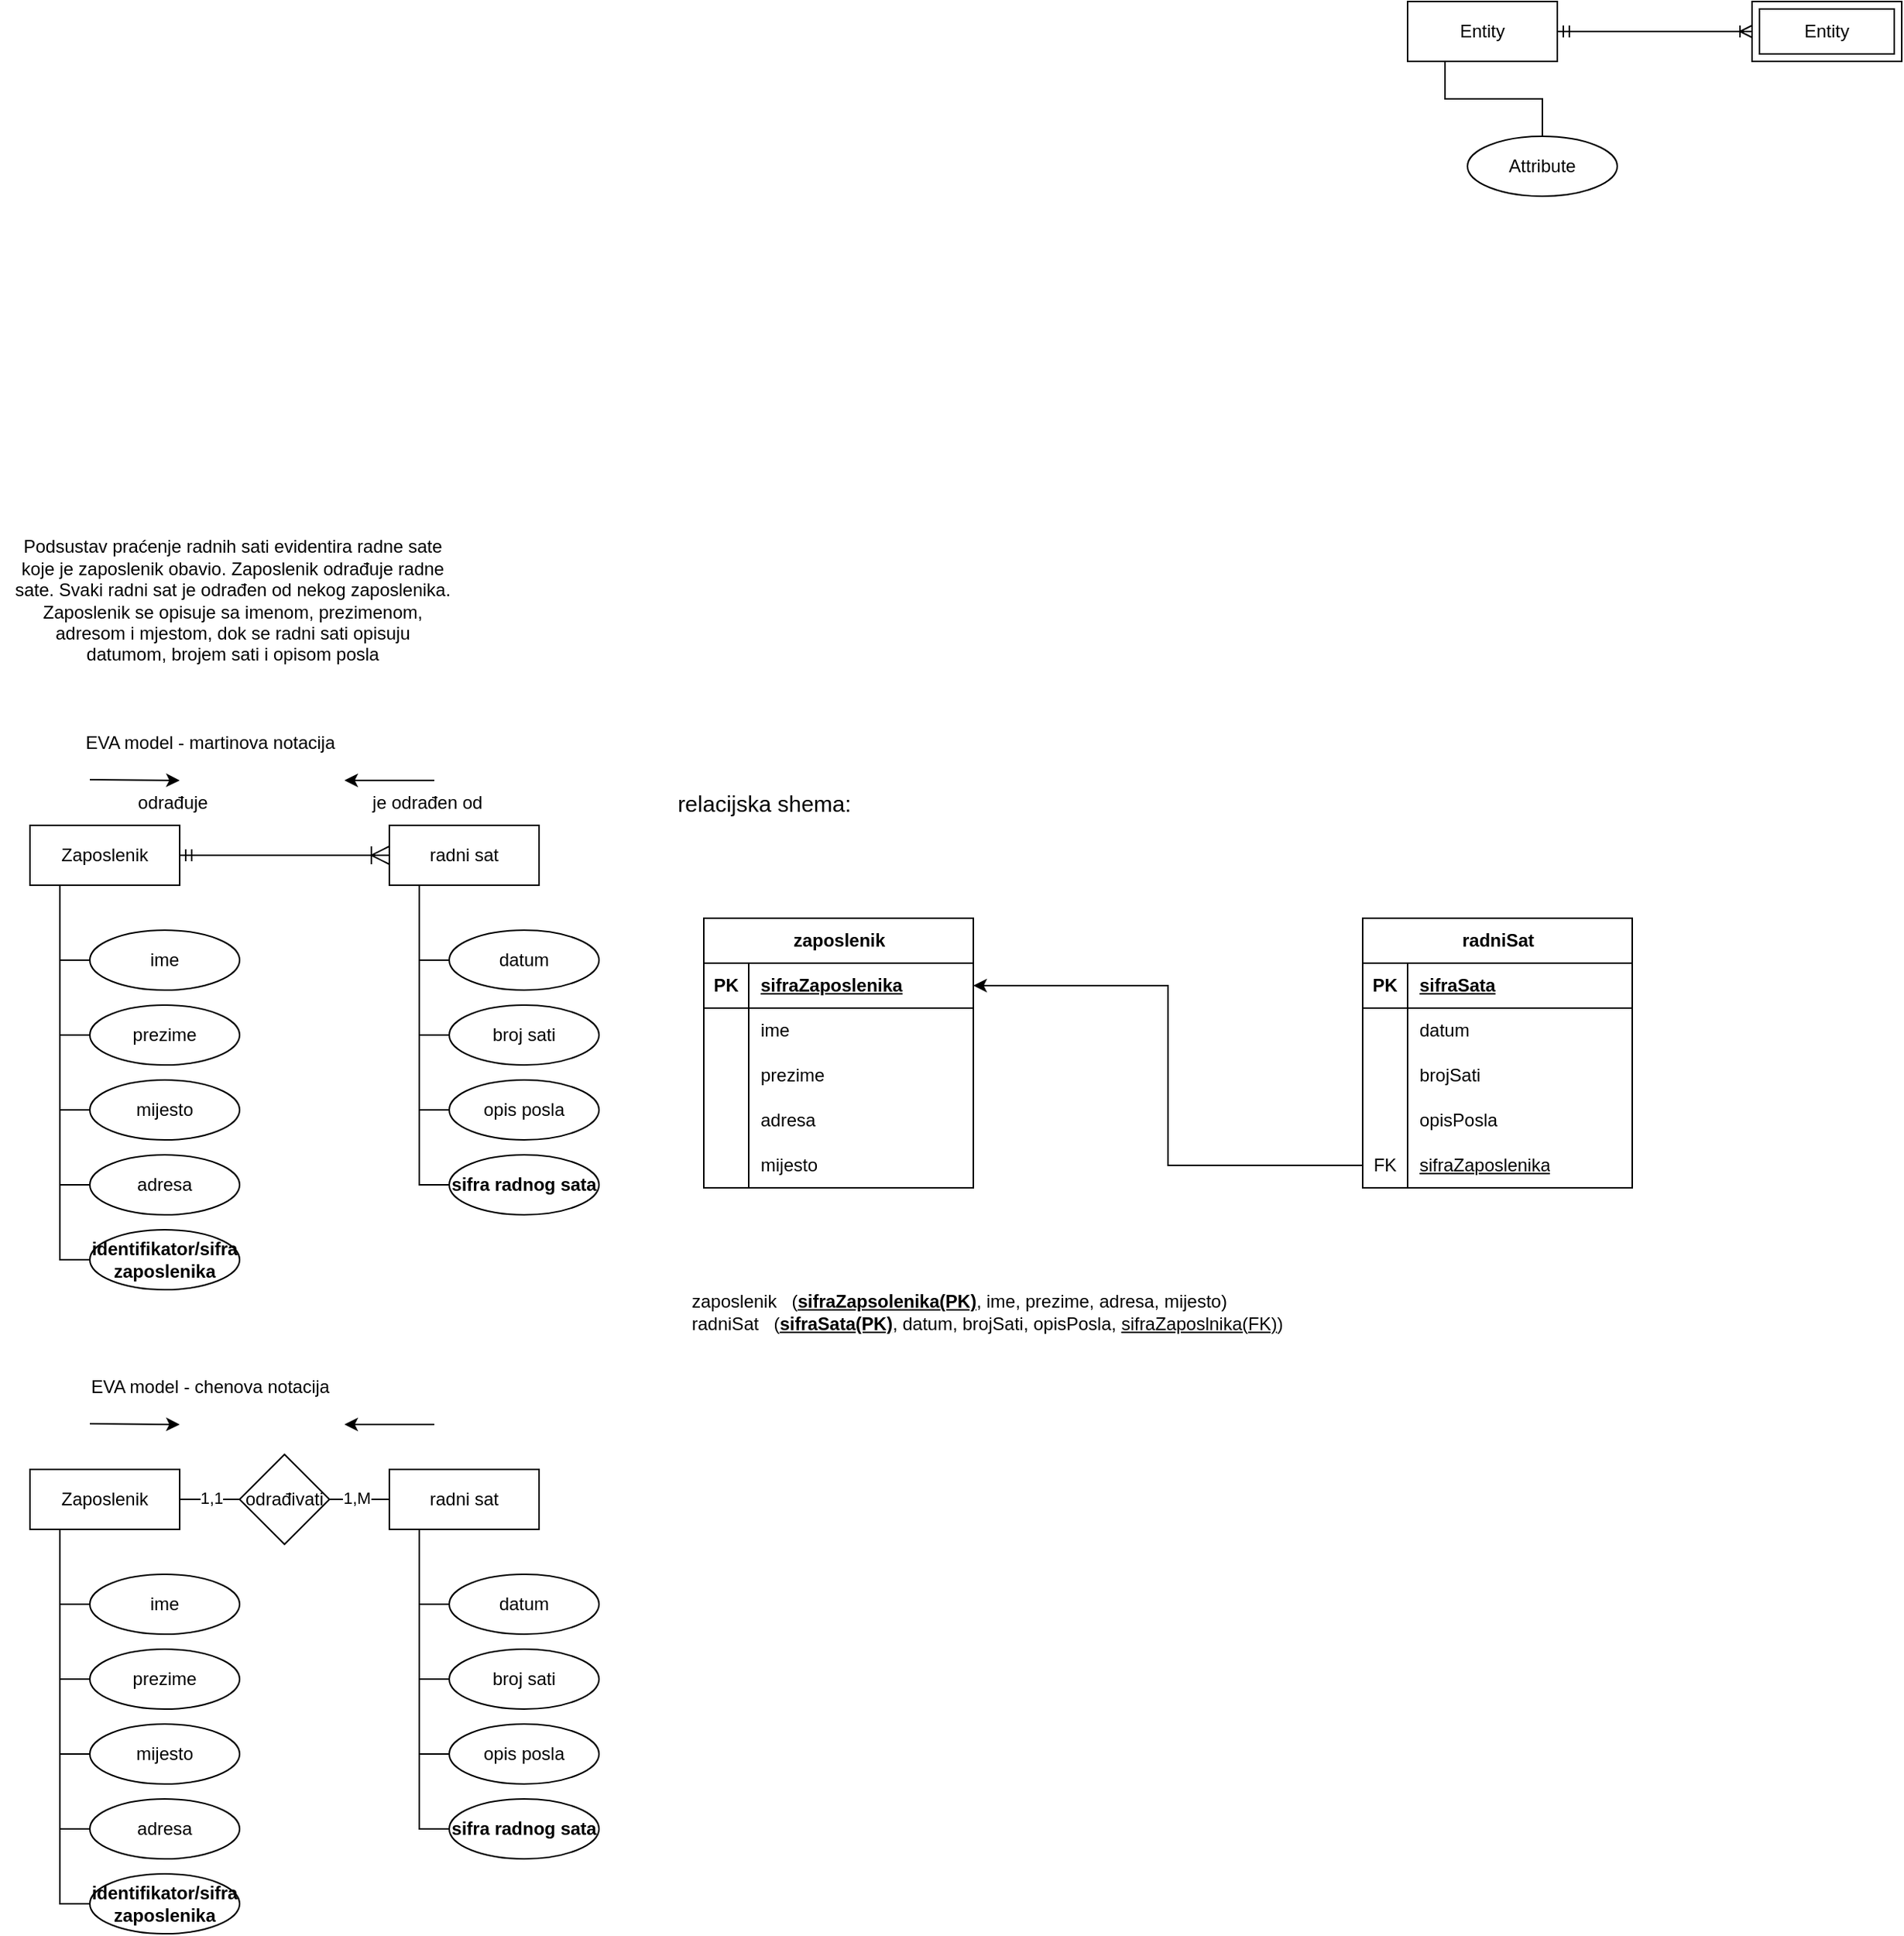 <mxfile version="22.1.6" type="github">
  <diagram name="Page-1" id="AN3knQ1uPVFw2JtmK8g8">
    <mxGraphModel dx="1601" dy="1052" grid="1" gridSize="10" guides="1" tooltips="1" connect="1" arrows="1" fold="1" page="1" pageScale="1" pageWidth="827" pageHeight="1169" math="0" shadow="0">
      <root>
        <mxCell id="0" />
        <mxCell id="1" parent="0" />
        <mxCell id="YmAx3Wk3M9Wkv32GOvmK-6" style="edgeStyle=orthogonalEdgeStyle;rounded=0;orthogonalLoop=1;jettySize=auto;html=1;entryX=0;entryY=0.5;entryDx=0;entryDy=0;endArrow=ERoneToMany;endFill=0;startArrow=ERmandOne;startFill=0;" parent="1" source="YmAx3Wk3M9Wkv32GOvmK-4" edge="1">
          <mxGeometry relative="1" as="geometry">
            <mxPoint x="1190" y="120" as="targetPoint" />
          </mxGeometry>
        </mxCell>
        <mxCell id="YmAx3Wk3M9Wkv32GOvmK-9" style="edgeStyle=orthogonalEdgeStyle;rounded=0;orthogonalLoop=1;jettySize=auto;html=1;exitX=0.25;exitY=1;exitDx=0;exitDy=0;endArrow=none;endFill=0;" parent="1" source="YmAx3Wk3M9Wkv32GOvmK-4" target="YmAx3Wk3M9Wkv32GOvmK-8" edge="1">
          <mxGeometry relative="1" as="geometry" />
        </mxCell>
        <mxCell id="YmAx3Wk3M9Wkv32GOvmK-4" value="Entity" style="whiteSpace=wrap;html=1;align=center;" parent="1" vertex="1">
          <mxGeometry x="960" y="100" width="100" height="40" as="geometry" />
        </mxCell>
        <mxCell id="YmAx3Wk3M9Wkv32GOvmK-7" value="Entity" style="shape=ext;margin=3;double=1;whiteSpace=wrap;html=1;align=center;" parent="1" vertex="1">
          <mxGeometry x="1190" y="100" width="100" height="40" as="geometry" />
        </mxCell>
        <mxCell id="YmAx3Wk3M9Wkv32GOvmK-8" value="Attribute" style="ellipse;whiteSpace=wrap;html=1;align=center;" parent="1" vertex="1">
          <mxGeometry x="1000" y="190" width="100" height="40" as="geometry" />
        </mxCell>
        <mxCell id="YmAx3Wk3M9Wkv32GOvmK-10" value="EVA model - martinova notacija" style="text;html=1;align=center;verticalAlign=middle;resizable=0;points=[];autosize=1;strokeColor=none;fillColor=none;" parent="1" vertex="1">
          <mxGeometry x="65" y="580" width="190" height="30" as="geometry" />
        </mxCell>
        <mxCell id="YmAx3Wk3M9Wkv32GOvmK-11" value="Podsustav praćenje radnih sati evidentira radne sate&lt;br&gt;koje je zaposlenik obavio. Zaposlenik odrađuje radne&lt;br&gt;sate. Svaki radni sat je odrađen od nekog zaposlenika.&lt;br&gt;Zaposlenik se opisuje sa imenom, prezimenom,&lt;br&gt;adresom i mjestom, dok se radni sati opisuju&lt;br&gt;datumom, brojem sati i opisom posla" style="text;html=1;align=center;verticalAlign=middle;resizable=0;points=[];autosize=1;strokeColor=none;fillColor=none;" parent="1" vertex="1">
          <mxGeometry x="20" y="450" width="310" height="100" as="geometry" />
        </mxCell>
        <mxCell id="YmAx3Wk3M9Wkv32GOvmK-14" style="edgeStyle=orthogonalEdgeStyle;rounded=0;orthogonalLoop=1;jettySize=auto;html=1;exitX=1;exitY=0.5;exitDx=0;exitDy=0;endArrow=ERoneToMany;endFill=0;startArrow=ERmandOne;startFill=0;endSize=10;" parent="1" source="YmAx3Wk3M9Wkv32GOvmK-12" target="YmAx3Wk3M9Wkv32GOvmK-13" edge="1">
          <mxGeometry relative="1" as="geometry" />
        </mxCell>
        <mxCell id="YmAx3Wk3M9Wkv32GOvmK-12" value="Zaposlenik" style="whiteSpace=wrap;html=1;align=center;" parent="1" vertex="1">
          <mxGeometry x="40" y="650" width="100" height="40" as="geometry" />
        </mxCell>
        <mxCell id="YmAx3Wk3M9Wkv32GOvmK-13" value="radni sat" style="whiteSpace=wrap;html=1;align=center;" parent="1" vertex="1">
          <mxGeometry x="280" y="650" width="100" height="40" as="geometry" />
        </mxCell>
        <mxCell id="YmAx3Wk3M9Wkv32GOvmK-15" value="ime" style="ellipse;whiteSpace=wrap;html=1;align=center;" parent="1" vertex="1">
          <mxGeometry x="80" y="720" width="100" height="40" as="geometry" />
        </mxCell>
        <mxCell id="YmAx3Wk3M9Wkv32GOvmK-22" style="edgeStyle=orthogonalEdgeStyle;rounded=0;orthogonalLoop=1;jettySize=auto;html=1;exitX=0;exitY=0.5;exitDx=0;exitDy=0;endArrow=none;endFill=0;" parent="1" source="YmAx3Wk3M9Wkv32GOvmK-16" edge="1">
          <mxGeometry relative="1" as="geometry">
            <mxPoint x="60" y="690" as="targetPoint" />
          </mxGeometry>
        </mxCell>
        <mxCell id="YmAx3Wk3M9Wkv32GOvmK-16" value="prezime" style="ellipse;whiteSpace=wrap;html=1;align=center;" parent="1" vertex="1">
          <mxGeometry x="80" y="770" width="100" height="40" as="geometry" />
        </mxCell>
        <mxCell id="YmAx3Wk3M9Wkv32GOvmK-23" style="edgeStyle=orthogonalEdgeStyle;rounded=0;orthogonalLoop=1;jettySize=auto;html=1;exitX=0;exitY=0.5;exitDx=0;exitDy=0;endArrow=none;endFill=0;" parent="1" source="YmAx3Wk3M9Wkv32GOvmK-17" edge="1">
          <mxGeometry relative="1" as="geometry">
            <mxPoint x="60" y="690" as="targetPoint" />
          </mxGeometry>
        </mxCell>
        <mxCell id="YmAx3Wk3M9Wkv32GOvmK-17" value="mijesto" style="ellipse;whiteSpace=wrap;html=1;align=center;" parent="1" vertex="1">
          <mxGeometry x="80" y="820" width="100" height="40" as="geometry" />
        </mxCell>
        <mxCell id="YmAx3Wk3M9Wkv32GOvmK-24" style="edgeStyle=orthogonalEdgeStyle;rounded=0;orthogonalLoop=1;jettySize=auto;html=1;exitX=0;exitY=0.5;exitDx=0;exitDy=0;endArrow=none;endFill=0;" parent="1" source="YmAx3Wk3M9Wkv32GOvmK-18" edge="1">
          <mxGeometry relative="1" as="geometry">
            <mxPoint x="60" y="690" as="targetPoint" />
          </mxGeometry>
        </mxCell>
        <mxCell id="YmAx3Wk3M9Wkv32GOvmK-18" value="adresa" style="ellipse;whiteSpace=wrap;html=1;align=center;" parent="1" vertex="1">
          <mxGeometry x="80" y="870" width="100" height="40" as="geometry" />
        </mxCell>
        <mxCell id="YmAx3Wk3M9Wkv32GOvmK-21" style="edgeStyle=orthogonalEdgeStyle;rounded=0;orthogonalLoop=1;jettySize=auto;html=1;exitX=0;exitY=0.5;exitDx=0;exitDy=0;entryX=0.2;entryY=1;entryDx=0;entryDy=0;entryPerimeter=0;endArrow=none;endFill=0;" parent="1" source="YmAx3Wk3M9Wkv32GOvmK-15" target="YmAx3Wk3M9Wkv32GOvmK-12" edge="1">
          <mxGeometry relative="1" as="geometry" />
        </mxCell>
        <mxCell id="YmAx3Wk3M9Wkv32GOvmK-26" style="edgeStyle=orthogonalEdgeStyle;rounded=0;orthogonalLoop=1;jettySize=auto;html=1;exitX=0;exitY=0.5;exitDx=0;exitDy=0;endArrow=none;endFill=0;" parent="1" source="YmAx3Wk3M9Wkv32GOvmK-25" edge="1">
          <mxGeometry relative="1" as="geometry">
            <mxPoint x="60" y="690" as="targetPoint" />
          </mxGeometry>
        </mxCell>
        <mxCell id="YmAx3Wk3M9Wkv32GOvmK-25" value="&lt;b&gt;identifikator/sifra zaposlenika&lt;/b&gt;" style="ellipse;whiteSpace=wrap;html=1;align=center;" parent="1" vertex="1">
          <mxGeometry x="80" y="920" width="100" height="40" as="geometry" />
        </mxCell>
        <mxCell id="YmAx3Wk3M9Wkv32GOvmK-27" value="datum" style="ellipse;whiteSpace=wrap;html=1;align=center;" parent="1" vertex="1">
          <mxGeometry x="320" y="720" width="100" height="40" as="geometry" />
        </mxCell>
        <mxCell id="YmAx3Wk3M9Wkv32GOvmK-31" style="edgeStyle=orthogonalEdgeStyle;rounded=0;orthogonalLoop=1;jettySize=auto;html=1;exitX=0;exitY=0.5;exitDx=0;exitDy=0;endArrow=none;endFill=0;" parent="1" source="YmAx3Wk3M9Wkv32GOvmK-28" edge="1">
          <mxGeometry relative="1" as="geometry">
            <mxPoint x="300" y="700" as="targetPoint" />
          </mxGeometry>
        </mxCell>
        <mxCell id="YmAx3Wk3M9Wkv32GOvmK-28" value="broj sati" style="ellipse;whiteSpace=wrap;html=1;align=center;" parent="1" vertex="1">
          <mxGeometry x="320" y="770" width="100" height="40" as="geometry" />
        </mxCell>
        <mxCell id="YmAx3Wk3M9Wkv32GOvmK-32" style="edgeStyle=orthogonalEdgeStyle;rounded=0;orthogonalLoop=1;jettySize=auto;html=1;exitX=0;exitY=0.5;exitDx=0;exitDy=0;endArrow=none;endFill=0;" parent="1" source="YmAx3Wk3M9Wkv32GOvmK-29" edge="1">
          <mxGeometry relative="1" as="geometry">
            <mxPoint x="300" y="730" as="targetPoint" />
          </mxGeometry>
        </mxCell>
        <mxCell id="YmAx3Wk3M9Wkv32GOvmK-29" value="opis posla" style="ellipse;whiteSpace=wrap;html=1;align=center;" parent="1" vertex="1">
          <mxGeometry x="320" y="820" width="100" height="40" as="geometry" />
        </mxCell>
        <mxCell id="YmAx3Wk3M9Wkv32GOvmK-30" style="edgeStyle=orthogonalEdgeStyle;rounded=0;orthogonalLoop=1;jettySize=auto;html=1;exitX=0;exitY=0.5;exitDx=0;exitDy=0;entryX=0.2;entryY=1;entryDx=0;entryDy=0;entryPerimeter=0;endArrow=none;endFill=0;" parent="1" source="YmAx3Wk3M9Wkv32GOvmK-27" target="YmAx3Wk3M9Wkv32GOvmK-13" edge="1">
          <mxGeometry relative="1" as="geometry" />
        </mxCell>
        <mxCell id="YmAx3Wk3M9Wkv32GOvmK-34" style="edgeStyle=orthogonalEdgeStyle;rounded=0;orthogonalLoop=1;jettySize=auto;html=1;exitX=0;exitY=0.5;exitDx=0;exitDy=0;endArrow=none;endFill=0;" parent="1" source="YmAx3Wk3M9Wkv32GOvmK-33" edge="1">
          <mxGeometry relative="1" as="geometry">
            <mxPoint x="300" y="840" as="targetPoint" />
          </mxGeometry>
        </mxCell>
        <mxCell id="YmAx3Wk3M9Wkv32GOvmK-33" value="&lt;b&gt;sifra radnog sata&lt;/b&gt;" style="ellipse;whiteSpace=wrap;html=1;align=center;" parent="1" vertex="1">
          <mxGeometry x="320" y="870" width="100" height="40" as="geometry" />
        </mxCell>
        <mxCell id="YmAx3Wk3M9Wkv32GOvmK-36" value="odrađuje" style="text;html=1;align=center;verticalAlign=middle;resizable=0;points=[];autosize=1;strokeColor=none;fillColor=none;strokeWidth=1;" parent="1" vertex="1">
          <mxGeometry x="100" y="620" width="70" height="30" as="geometry" />
        </mxCell>
        <mxCell id="YmAx3Wk3M9Wkv32GOvmK-37" value="je odrađen od" style="text;html=1;align=center;verticalAlign=middle;resizable=0;points=[];autosize=1;strokeColor=none;fillColor=none;" parent="1" vertex="1">
          <mxGeometry x="255" y="620" width="100" height="30" as="geometry" />
        </mxCell>
        <mxCell id="YmAx3Wk3M9Wkv32GOvmK-40" value="" style="edgeStyle=none;orthogonalLoop=1;jettySize=auto;html=1;rounded=0;" parent="1" edge="1">
          <mxGeometry width="100" relative="1" as="geometry">
            <mxPoint x="310" y="620" as="sourcePoint" />
            <mxPoint x="250" y="620" as="targetPoint" />
            <Array as="points" />
          </mxGeometry>
        </mxCell>
        <mxCell id="YmAx3Wk3M9Wkv32GOvmK-41" value="" style="edgeStyle=none;orthogonalLoop=1;jettySize=auto;html=1;rounded=0;" parent="1" edge="1">
          <mxGeometry width="100" relative="1" as="geometry">
            <mxPoint x="80" y="619.52" as="sourcePoint" />
            <mxPoint x="140" y="620" as="targetPoint" />
            <Array as="points" />
          </mxGeometry>
        </mxCell>
        <mxCell id="YmAx3Wk3M9Wkv32GOvmK-42" value="EVA model - chenova notacija" style="text;html=1;align=center;verticalAlign=middle;resizable=0;points=[];autosize=1;strokeColor=none;fillColor=none;" parent="1" vertex="1">
          <mxGeometry x="70" y="1010" width="180" height="30" as="geometry" />
        </mxCell>
        <mxCell id="YmAx3Wk3M9Wkv32GOvmK-44" value="Zaposlenik" style="whiteSpace=wrap;html=1;align=center;" parent="1" vertex="1">
          <mxGeometry x="40" y="1080" width="100" height="40" as="geometry" />
        </mxCell>
        <mxCell id="YmAx3Wk3M9Wkv32GOvmK-45" value="radni sat" style="whiteSpace=wrap;html=1;align=center;" parent="1" vertex="1">
          <mxGeometry x="280" y="1080" width="100" height="40" as="geometry" />
        </mxCell>
        <mxCell id="YmAx3Wk3M9Wkv32GOvmK-46" value="ime" style="ellipse;whiteSpace=wrap;html=1;align=center;" parent="1" vertex="1">
          <mxGeometry x="80" y="1150" width="100" height="40" as="geometry" />
        </mxCell>
        <mxCell id="YmAx3Wk3M9Wkv32GOvmK-47" style="edgeStyle=orthogonalEdgeStyle;rounded=0;orthogonalLoop=1;jettySize=auto;html=1;exitX=0;exitY=0.5;exitDx=0;exitDy=0;endArrow=none;endFill=0;" parent="1" source="YmAx3Wk3M9Wkv32GOvmK-48" edge="1">
          <mxGeometry relative="1" as="geometry">
            <mxPoint x="60" y="1120" as="targetPoint" />
          </mxGeometry>
        </mxCell>
        <mxCell id="YmAx3Wk3M9Wkv32GOvmK-48" value="prezime" style="ellipse;whiteSpace=wrap;html=1;align=center;" parent="1" vertex="1">
          <mxGeometry x="80" y="1200" width="100" height="40" as="geometry" />
        </mxCell>
        <mxCell id="YmAx3Wk3M9Wkv32GOvmK-49" style="edgeStyle=orthogonalEdgeStyle;rounded=0;orthogonalLoop=1;jettySize=auto;html=1;exitX=0;exitY=0.5;exitDx=0;exitDy=0;endArrow=none;endFill=0;" parent="1" source="YmAx3Wk3M9Wkv32GOvmK-50" edge="1">
          <mxGeometry relative="1" as="geometry">
            <mxPoint x="60" y="1120" as="targetPoint" />
          </mxGeometry>
        </mxCell>
        <mxCell id="YmAx3Wk3M9Wkv32GOvmK-50" value="mijesto" style="ellipse;whiteSpace=wrap;html=1;align=center;" parent="1" vertex="1">
          <mxGeometry x="80" y="1250" width="100" height="40" as="geometry" />
        </mxCell>
        <mxCell id="YmAx3Wk3M9Wkv32GOvmK-51" style="edgeStyle=orthogonalEdgeStyle;rounded=0;orthogonalLoop=1;jettySize=auto;html=1;exitX=0;exitY=0.5;exitDx=0;exitDy=0;endArrow=none;endFill=0;" parent="1" source="YmAx3Wk3M9Wkv32GOvmK-52" edge="1">
          <mxGeometry relative="1" as="geometry">
            <mxPoint x="60" y="1120" as="targetPoint" />
          </mxGeometry>
        </mxCell>
        <mxCell id="YmAx3Wk3M9Wkv32GOvmK-52" value="adresa" style="ellipse;whiteSpace=wrap;html=1;align=center;" parent="1" vertex="1">
          <mxGeometry x="80" y="1300" width="100" height="40" as="geometry" />
        </mxCell>
        <mxCell id="YmAx3Wk3M9Wkv32GOvmK-53" style="edgeStyle=orthogonalEdgeStyle;rounded=0;orthogonalLoop=1;jettySize=auto;html=1;exitX=0;exitY=0.5;exitDx=0;exitDy=0;entryX=0.2;entryY=1;entryDx=0;entryDy=0;entryPerimeter=0;endArrow=none;endFill=0;" parent="1" source="YmAx3Wk3M9Wkv32GOvmK-46" target="YmAx3Wk3M9Wkv32GOvmK-44" edge="1">
          <mxGeometry relative="1" as="geometry" />
        </mxCell>
        <mxCell id="YmAx3Wk3M9Wkv32GOvmK-54" style="edgeStyle=orthogonalEdgeStyle;rounded=0;orthogonalLoop=1;jettySize=auto;html=1;exitX=0;exitY=0.5;exitDx=0;exitDy=0;endArrow=none;endFill=0;" parent="1" source="YmAx3Wk3M9Wkv32GOvmK-55" edge="1">
          <mxGeometry relative="1" as="geometry">
            <mxPoint x="60" y="1120" as="targetPoint" />
          </mxGeometry>
        </mxCell>
        <mxCell id="YmAx3Wk3M9Wkv32GOvmK-55" value="&lt;b&gt;identifikator/sifra zaposlenika&lt;/b&gt;" style="ellipse;whiteSpace=wrap;html=1;align=center;" parent="1" vertex="1">
          <mxGeometry x="80" y="1350" width="100" height="40" as="geometry" />
        </mxCell>
        <mxCell id="YmAx3Wk3M9Wkv32GOvmK-56" value="datum" style="ellipse;whiteSpace=wrap;html=1;align=center;" parent="1" vertex="1">
          <mxGeometry x="320" y="1150" width="100" height="40" as="geometry" />
        </mxCell>
        <mxCell id="YmAx3Wk3M9Wkv32GOvmK-57" style="edgeStyle=orthogonalEdgeStyle;rounded=0;orthogonalLoop=1;jettySize=auto;html=1;exitX=0;exitY=0.5;exitDx=0;exitDy=0;endArrow=none;endFill=0;" parent="1" source="YmAx3Wk3M9Wkv32GOvmK-58" edge="1">
          <mxGeometry relative="1" as="geometry">
            <mxPoint x="300" y="1130" as="targetPoint" />
          </mxGeometry>
        </mxCell>
        <mxCell id="YmAx3Wk3M9Wkv32GOvmK-58" value="broj sati" style="ellipse;whiteSpace=wrap;html=1;align=center;" parent="1" vertex="1">
          <mxGeometry x="320" y="1200" width="100" height="40" as="geometry" />
        </mxCell>
        <mxCell id="YmAx3Wk3M9Wkv32GOvmK-59" style="edgeStyle=orthogonalEdgeStyle;rounded=0;orthogonalLoop=1;jettySize=auto;html=1;exitX=0;exitY=0.5;exitDx=0;exitDy=0;endArrow=none;endFill=0;" parent="1" source="YmAx3Wk3M9Wkv32GOvmK-60" edge="1">
          <mxGeometry relative="1" as="geometry">
            <mxPoint x="300" y="1160" as="targetPoint" />
          </mxGeometry>
        </mxCell>
        <mxCell id="YmAx3Wk3M9Wkv32GOvmK-60" value="opis posla" style="ellipse;whiteSpace=wrap;html=1;align=center;" parent="1" vertex="1">
          <mxGeometry x="320" y="1250" width="100" height="40" as="geometry" />
        </mxCell>
        <mxCell id="YmAx3Wk3M9Wkv32GOvmK-61" style="edgeStyle=orthogonalEdgeStyle;rounded=0;orthogonalLoop=1;jettySize=auto;html=1;exitX=0;exitY=0.5;exitDx=0;exitDy=0;entryX=0.2;entryY=1;entryDx=0;entryDy=0;entryPerimeter=0;endArrow=none;endFill=0;" parent="1" source="YmAx3Wk3M9Wkv32GOvmK-56" target="YmAx3Wk3M9Wkv32GOvmK-45" edge="1">
          <mxGeometry relative="1" as="geometry" />
        </mxCell>
        <mxCell id="YmAx3Wk3M9Wkv32GOvmK-62" style="edgeStyle=orthogonalEdgeStyle;rounded=0;orthogonalLoop=1;jettySize=auto;html=1;exitX=0;exitY=0.5;exitDx=0;exitDy=0;endArrow=none;endFill=0;" parent="1" source="YmAx3Wk3M9Wkv32GOvmK-63" edge="1">
          <mxGeometry relative="1" as="geometry">
            <mxPoint x="300" y="1270" as="targetPoint" />
          </mxGeometry>
        </mxCell>
        <mxCell id="YmAx3Wk3M9Wkv32GOvmK-63" value="&lt;b&gt;sifra radnog sata&lt;/b&gt;" style="ellipse;whiteSpace=wrap;html=1;align=center;" parent="1" vertex="1">
          <mxGeometry x="320" y="1300" width="100" height="40" as="geometry" />
        </mxCell>
        <mxCell id="YmAx3Wk3M9Wkv32GOvmK-66" value="" style="edgeStyle=none;orthogonalLoop=1;jettySize=auto;html=1;rounded=0;" parent="1" edge="1">
          <mxGeometry width="100" relative="1" as="geometry">
            <mxPoint x="310" y="1050" as="sourcePoint" />
            <mxPoint x="250" y="1050" as="targetPoint" />
            <Array as="points" />
          </mxGeometry>
        </mxCell>
        <mxCell id="YmAx3Wk3M9Wkv32GOvmK-67" value="" style="edgeStyle=none;orthogonalLoop=1;jettySize=auto;html=1;rounded=0;" parent="1" edge="1">
          <mxGeometry width="100" relative="1" as="geometry">
            <mxPoint x="80" y="1049.52" as="sourcePoint" />
            <mxPoint x="140" y="1050" as="targetPoint" />
            <Array as="points" />
          </mxGeometry>
        </mxCell>
        <mxCell id="YmAx3Wk3M9Wkv32GOvmK-70" style="edgeStyle=orthogonalEdgeStyle;rounded=0;orthogonalLoop=1;jettySize=auto;html=1;exitX=0;exitY=0.5;exitDx=0;exitDy=0;entryX=1;entryY=0.5;entryDx=0;entryDy=0;endArrow=none;endFill=0;" parent="1" source="YmAx3Wk3M9Wkv32GOvmK-68" target="YmAx3Wk3M9Wkv32GOvmK-44" edge="1">
          <mxGeometry relative="1" as="geometry" />
        </mxCell>
        <mxCell id="YmAx3Wk3M9Wkv32GOvmK-72" value="1,1" style="edgeLabel;html=1;align=center;verticalAlign=middle;resizable=0;points=[];" parent="YmAx3Wk3M9Wkv32GOvmK-70" vertex="1" connectable="0">
          <mxGeometry x="-0.024" y="-1" relative="1" as="geometry">
            <mxPoint as="offset" />
          </mxGeometry>
        </mxCell>
        <mxCell id="YmAx3Wk3M9Wkv32GOvmK-68" value="odrađivati" style="shape=rhombus;perimeter=rhombusPerimeter;whiteSpace=wrap;html=1;align=center;" parent="1" vertex="1">
          <mxGeometry x="180" y="1070" width="60" height="60" as="geometry" />
        </mxCell>
        <mxCell id="YmAx3Wk3M9Wkv32GOvmK-69" style="edgeStyle=orthogonalEdgeStyle;rounded=0;orthogonalLoop=1;jettySize=auto;html=1;entryX=0;entryY=0.5;entryDx=0;entryDy=0;endArrow=none;endFill=0;" parent="1" source="YmAx3Wk3M9Wkv32GOvmK-68" target="YmAx3Wk3M9Wkv32GOvmK-45" edge="1">
          <mxGeometry relative="1" as="geometry">
            <Array as="points" />
          </mxGeometry>
        </mxCell>
        <mxCell id="YmAx3Wk3M9Wkv32GOvmK-71" value="1,M" style="edgeLabel;html=1;align=center;verticalAlign=middle;resizable=0;points=[];" parent="YmAx3Wk3M9Wkv32GOvmK-69" vertex="1" connectable="0">
          <mxGeometry x="-0.119" y="1" relative="1" as="geometry">
            <mxPoint as="offset" />
          </mxGeometry>
        </mxCell>
        <mxCell id="SPQxVRiJ7Nk8ywsgeBVe-1" value="&lt;div&gt;zaposlenik&lt;/div&gt;" style="shape=table;startSize=30;container=1;collapsible=1;childLayout=tableLayout;fixedRows=1;rowLines=0;fontStyle=1;align=center;resizeLast=1;html=1;" parent="1" vertex="1">
          <mxGeometry x="490" y="712" width="180" height="180" as="geometry" />
        </mxCell>
        <mxCell id="SPQxVRiJ7Nk8ywsgeBVe-2" value="" style="shape=tableRow;horizontal=0;startSize=0;swimlaneHead=0;swimlaneBody=0;fillColor=none;collapsible=0;dropTarget=0;points=[[0,0.5],[1,0.5]];portConstraint=eastwest;top=0;left=0;right=0;bottom=1;" parent="SPQxVRiJ7Nk8ywsgeBVe-1" vertex="1">
          <mxGeometry y="30" width="180" height="30" as="geometry" />
        </mxCell>
        <mxCell id="SPQxVRiJ7Nk8ywsgeBVe-3" value="PK" style="shape=partialRectangle;connectable=0;fillColor=none;top=0;left=0;bottom=0;right=0;fontStyle=1;overflow=hidden;whiteSpace=wrap;html=1;" parent="SPQxVRiJ7Nk8ywsgeBVe-2" vertex="1">
          <mxGeometry width="30" height="30" as="geometry">
            <mxRectangle width="30" height="30" as="alternateBounds" />
          </mxGeometry>
        </mxCell>
        <mxCell id="SPQxVRiJ7Nk8ywsgeBVe-4" value="sifraZaposlenika" style="shape=partialRectangle;connectable=0;fillColor=none;top=0;left=0;bottom=0;right=0;align=left;spacingLeft=6;fontStyle=5;overflow=hidden;whiteSpace=wrap;html=1;" parent="SPQxVRiJ7Nk8ywsgeBVe-2" vertex="1">
          <mxGeometry x="30" width="150" height="30" as="geometry">
            <mxRectangle width="150" height="30" as="alternateBounds" />
          </mxGeometry>
        </mxCell>
        <mxCell id="SPQxVRiJ7Nk8ywsgeBVe-5" value="" style="shape=tableRow;horizontal=0;startSize=0;swimlaneHead=0;swimlaneBody=0;fillColor=none;collapsible=0;dropTarget=0;points=[[0,0.5],[1,0.5]];portConstraint=eastwest;top=0;left=0;right=0;bottom=0;" parent="SPQxVRiJ7Nk8ywsgeBVe-1" vertex="1">
          <mxGeometry y="60" width="180" height="30" as="geometry" />
        </mxCell>
        <mxCell id="SPQxVRiJ7Nk8ywsgeBVe-6" value="" style="shape=partialRectangle;connectable=0;fillColor=none;top=0;left=0;bottom=0;right=0;editable=1;overflow=hidden;whiteSpace=wrap;html=1;" parent="SPQxVRiJ7Nk8ywsgeBVe-5" vertex="1">
          <mxGeometry width="30" height="30" as="geometry">
            <mxRectangle width="30" height="30" as="alternateBounds" />
          </mxGeometry>
        </mxCell>
        <mxCell id="SPQxVRiJ7Nk8ywsgeBVe-7" value="ime" style="shape=partialRectangle;connectable=0;fillColor=none;top=0;left=0;bottom=0;right=0;align=left;spacingLeft=6;overflow=hidden;whiteSpace=wrap;html=1;" parent="SPQxVRiJ7Nk8ywsgeBVe-5" vertex="1">
          <mxGeometry x="30" width="150" height="30" as="geometry">
            <mxRectangle width="150" height="30" as="alternateBounds" />
          </mxGeometry>
        </mxCell>
        <mxCell id="SPQxVRiJ7Nk8ywsgeBVe-8" value="" style="shape=tableRow;horizontal=0;startSize=0;swimlaneHead=0;swimlaneBody=0;fillColor=none;collapsible=0;dropTarget=0;points=[[0,0.5],[1,0.5]];portConstraint=eastwest;top=0;left=0;right=0;bottom=0;" parent="SPQxVRiJ7Nk8ywsgeBVe-1" vertex="1">
          <mxGeometry y="90" width="180" height="30" as="geometry" />
        </mxCell>
        <mxCell id="SPQxVRiJ7Nk8ywsgeBVe-9" value="" style="shape=partialRectangle;connectable=0;fillColor=none;top=0;left=0;bottom=0;right=0;editable=1;overflow=hidden;whiteSpace=wrap;html=1;" parent="SPQxVRiJ7Nk8ywsgeBVe-8" vertex="1">
          <mxGeometry width="30" height="30" as="geometry">
            <mxRectangle width="30" height="30" as="alternateBounds" />
          </mxGeometry>
        </mxCell>
        <mxCell id="SPQxVRiJ7Nk8ywsgeBVe-10" value="prezime" style="shape=partialRectangle;connectable=0;fillColor=none;top=0;left=0;bottom=0;right=0;align=left;spacingLeft=6;overflow=hidden;whiteSpace=wrap;html=1;" parent="SPQxVRiJ7Nk8ywsgeBVe-8" vertex="1">
          <mxGeometry x="30" width="150" height="30" as="geometry">
            <mxRectangle width="150" height="30" as="alternateBounds" />
          </mxGeometry>
        </mxCell>
        <mxCell id="SPQxVRiJ7Nk8ywsgeBVe-11" value="" style="shape=tableRow;horizontal=0;startSize=0;swimlaneHead=0;swimlaneBody=0;fillColor=none;collapsible=0;dropTarget=0;points=[[0,0.5],[1,0.5]];portConstraint=eastwest;top=0;left=0;right=0;bottom=0;" parent="SPQxVRiJ7Nk8ywsgeBVe-1" vertex="1">
          <mxGeometry y="120" width="180" height="30" as="geometry" />
        </mxCell>
        <mxCell id="SPQxVRiJ7Nk8ywsgeBVe-12" value="" style="shape=partialRectangle;connectable=0;fillColor=none;top=0;left=0;bottom=0;right=0;editable=1;overflow=hidden;whiteSpace=wrap;html=1;" parent="SPQxVRiJ7Nk8ywsgeBVe-11" vertex="1">
          <mxGeometry width="30" height="30" as="geometry">
            <mxRectangle width="30" height="30" as="alternateBounds" />
          </mxGeometry>
        </mxCell>
        <mxCell id="SPQxVRiJ7Nk8ywsgeBVe-13" value="adresa" style="shape=partialRectangle;connectable=0;fillColor=none;top=0;left=0;bottom=0;right=0;align=left;spacingLeft=6;overflow=hidden;whiteSpace=wrap;html=1;" parent="SPQxVRiJ7Nk8ywsgeBVe-11" vertex="1">
          <mxGeometry x="30" width="150" height="30" as="geometry">
            <mxRectangle width="150" height="30" as="alternateBounds" />
          </mxGeometry>
        </mxCell>
        <mxCell id="SPQxVRiJ7Nk8ywsgeBVe-14" value="" style="shape=tableRow;horizontal=0;startSize=0;swimlaneHead=0;swimlaneBody=0;fillColor=none;collapsible=0;dropTarget=0;points=[[0,0.5],[1,0.5]];portConstraint=eastwest;top=0;left=0;right=0;bottom=0;" parent="SPQxVRiJ7Nk8ywsgeBVe-1" vertex="1">
          <mxGeometry y="150" width="180" height="30" as="geometry" />
        </mxCell>
        <mxCell id="SPQxVRiJ7Nk8ywsgeBVe-15" value="" style="shape=partialRectangle;connectable=0;fillColor=none;top=0;left=0;bottom=0;right=0;editable=1;overflow=hidden;whiteSpace=wrap;html=1;" parent="SPQxVRiJ7Nk8ywsgeBVe-14" vertex="1">
          <mxGeometry width="30" height="30" as="geometry">
            <mxRectangle width="30" height="30" as="alternateBounds" />
          </mxGeometry>
        </mxCell>
        <mxCell id="SPQxVRiJ7Nk8ywsgeBVe-16" value="mijesto" style="shape=partialRectangle;connectable=0;fillColor=none;top=0;left=0;bottom=0;right=0;align=left;spacingLeft=6;overflow=hidden;whiteSpace=wrap;html=1;" parent="SPQxVRiJ7Nk8ywsgeBVe-14" vertex="1">
          <mxGeometry x="30" width="150" height="30" as="geometry">
            <mxRectangle width="150" height="30" as="alternateBounds" />
          </mxGeometry>
        </mxCell>
        <mxCell id="SPQxVRiJ7Nk8ywsgeBVe-17" value="radniSat" style="shape=table;startSize=30;container=1;collapsible=1;childLayout=tableLayout;fixedRows=1;rowLines=0;fontStyle=1;align=center;resizeLast=1;html=1;" parent="1" vertex="1">
          <mxGeometry x="930" y="712" width="180" height="180" as="geometry" />
        </mxCell>
        <mxCell id="SPQxVRiJ7Nk8ywsgeBVe-18" value="" style="shape=tableRow;horizontal=0;startSize=0;swimlaneHead=0;swimlaneBody=0;fillColor=none;collapsible=0;dropTarget=0;points=[[0,0.5],[1,0.5]];portConstraint=eastwest;top=0;left=0;right=0;bottom=1;" parent="SPQxVRiJ7Nk8ywsgeBVe-17" vertex="1">
          <mxGeometry y="30" width="180" height="30" as="geometry" />
        </mxCell>
        <mxCell id="SPQxVRiJ7Nk8ywsgeBVe-19" value="PK" style="shape=partialRectangle;connectable=0;fillColor=none;top=0;left=0;bottom=0;right=0;fontStyle=1;overflow=hidden;whiteSpace=wrap;html=1;" parent="SPQxVRiJ7Nk8ywsgeBVe-18" vertex="1">
          <mxGeometry width="30" height="30" as="geometry">
            <mxRectangle width="30" height="30" as="alternateBounds" />
          </mxGeometry>
        </mxCell>
        <mxCell id="SPQxVRiJ7Nk8ywsgeBVe-20" value="sifraSata" style="shape=partialRectangle;connectable=0;fillColor=none;top=0;left=0;bottom=0;right=0;align=left;spacingLeft=6;fontStyle=5;overflow=hidden;whiteSpace=wrap;html=1;" parent="SPQxVRiJ7Nk8ywsgeBVe-18" vertex="1">
          <mxGeometry x="30" width="150" height="30" as="geometry">
            <mxRectangle width="150" height="30" as="alternateBounds" />
          </mxGeometry>
        </mxCell>
        <mxCell id="SPQxVRiJ7Nk8ywsgeBVe-21" value="" style="shape=tableRow;horizontal=0;startSize=0;swimlaneHead=0;swimlaneBody=0;fillColor=none;collapsible=0;dropTarget=0;points=[[0,0.5],[1,0.5]];portConstraint=eastwest;top=0;left=0;right=0;bottom=0;" parent="SPQxVRiJ7Nk8ywsgeBVe-17" vertex="1">
          <mxGeometry y="60" width="180" height="30" as="geometry" />
        </mxCell>
        <mxCell id="SPQxVRiJ7Nk8ywsgeBVe-22" value="" style="shape=partialRectangle;connectable=0;fillColor=none;top=0;left=0;bottom=0;right=0;editable=1;overflow=hidden;whiteSpace=wrap;html=1;" parent="SPQxVRiJ7Nk8ywsgeBVe-21" vertex="1">
          <mxGeometry width="30" height="30" as="geometry">
            <mxRectangle width="30" height="30" as="alternateBounds" />
          </mxGeometry>
        </mxCell>
        <mxCell id="SPQxVRiJ7Nk8ywsgeBVe-23" value="datum" style="shape=partialRectangle;connectable=0;fillColor=none;top=0;left=0;bottom=0;right=0;align=left;spacingLeft=6;overflow=hidden;whiteSpace=wrap;html=1;" parent="SPQxVRiJ7Nk8ywsgeBVe-21" vertex="1">
          <mxGeometry x="30" width="150" height="30" as="geometry">
            <mxRectangle width="150" height="30" as="alternateBounds" />
          </mxGeometry>
        </mxCell>
        <mxCell id="SPQxVRiJ7Nk8ywsgeBVe-24" value="" style="shape=tableRow;horizontal=0;startSize=0;swimlaneHead=0;swimlaneBody=0;fillColor=none;collapsible=0;dropTarget=0;points=[[0,0.5],[1,0.5]];portConstraint=eastwest;top=0;left=0;right=0;bottom=0;" parent="SPQxVRiJ7Nk8ywsgeBVe-17" vertex="1">
          <mxGeometry y="90" width="180" height="30" as="geometry" />
        </mxCell>
        <mxCell id="SPQxVRiJ7Nk8ywsgeBVe-25" value="" style="shape=partialRectangle;connectable=0;fillColor=none;top=0;left=0;bottom=0;right=0;editable=1;overflow=hidden;whiteSpace=wrap;html=1;" parent="SPQxVRiJ7Nk8ywsgeBVe-24" vertex="1">
          <mxGeometry width="30" height="30" as="geometry">
            <mxRectangle width="30" height="30" as="alternateBounds" />
          </mxGeometry>
        </mxCell>
        <mxCell id="SPQxVRiJ7Nk8ywsgeBVe-26" value="brojSati" style="shape=partialRectangle;connectable=0;fillColor=none;top=0;left=0;bottom=0;right=0;align=left;spacingLeft=6;overflow=hidden;whiteSpace=wrap;html=1;" parent="SPQxVRiJ7Nk8ywsgeBVe-24" vertex="1">
          <mxGeometry x="30" width="150" height="30" as="geometry">
            <mxRectangle width="150" height="30" as="alternateBounds" />
          </mxGeometry>
        </mxCell>
        <mxCell id="SPQxVRiJ7Nk8ywsgeBVe-27" value="" style="shape=tableRow;horizontal=0;startSize=0;swimlaneHead=0;swimlaneBody=0;fillColor=none;collapsible=0;dropTarget=0;points=[[0,0.5],[1,0.5]];portConstraint=eastwest;top=0;left=0;right=0;bottom=0;" parent="SPQxVRiJ7Nk8ywsgeBVe-17" vertex="1">
          <mxGeometry y="120" width="180" height="30" as="geometry" />
        </mxCell>
        <mxCell id="SPQxVRiJ7Nk8ywsgeBVe-28" value="" style="shape=partialRectangle;connectable=0;fillColor=none;top=0;left=0;bottom=0;right=0;editable=1;overflow=hidden;whiteSpace=wrap;html=1;" parent="SPQxVRiJ7Nk8ywsgeBVe-27" vertex="1">
          <mxGeometry width="30" height="30" as="geometry">
            <mxRectangle width="30" height="30" as="alternateBounds" />
          </mxGeometry>
        </mxCell>
        <mxCell id="SPQxVRiJ7Nk8ywsgeBVe-29" value="opisPosla" style="shape=partialRectangle;connectable=0;fillColor=none;top=0;left=0;bottom=0;right=0;align=left;spacingLeft=6;overflow=hidden;whiteSpace=wrap;html=1;" parent="SPQxVRiJ7Nk8ywsgeBVe-27" vertex="1">
          <mxGeometry x="30" width="150" height="30" as="geometry">
            <mxRectangle width="150" height="30" as="alternateBounds" />
          </mxGeometry>
        </mxCell>
        <mxCell id="SPQxVRiJ7Nk8ywsgeBVe-30" value="" style="shape=tableRow;horizontal=0;startSize=0;swimlaneHead=0;swimlaneBody=0;fillColor=none;collapsible=0;dropTarget=0;points=[[0,0.5],[1,0.5]];portConstraint=eastwest;top=0;left=0;right=0;bottom=0;" parent="SPQxVRiJ7Nk8ywsgeBVe-17" vertex="1">
          <mxGeometry y="150" width="180" height="30" as="geometry" />
        </mxCell>
        <mxCell id="SPQxVRiJ7Nk8ywsgeBVe-31" value="FK" style="shape=partialRectangle;connectable=0;fillColor=none;top=0;left=0;bottom=0;right=0;editable=1;overflow=hidden;whiteSpace=wrap;html=1;" parent="SPQxVRiJ7Nk8ywsgeBVe-30" vertex="1">
          <mxGeometry width="30" height="30" as="geometry">
            <mxRectangle width="30" height="30" as="alternateBounds" />
          </mxGeometry>
        </mxCell>
        <mxCell id="SPQxVRiJ7Nk8ywsgeBVe-32" value="&lt;u&gt;sifraZaposlenika&lt;/u&gt;" style="shape=partialRectangle;connectable=0;fillColor=none;top=0;left=0;bottom=0;right=0;align=left;spacingLeft=6;overflow=hidden;whiteSpace=wrap;html=1;" parent="SPQxVRiJ7Nk8ywsgeBVe-30" vertex="1">
          <mxGeometry x="30" width="150" height="30" as="geometry">
            <mxRectangle width="150" height="30" as="alternateBounds" />
          </mxGeometry>
        </mxCell>
        <mxCell id="SPQxVRiJ7Nk8ywsgeBVe-33" style="edgeStyle=orthogonalEdgeStyle;rounded=0;orthogonalLoop=1;jettySize=auto;html=1;exitX=0;exitY=0.5;exitDx=0;exitDy=0;entryX=1;entryY=0.5;entryDx=0;entryDy=0;" parent="1" source="SPQxVRiJ7Nk8ywsgeBVe-30" target="SPQxVRiJ7Nk8ywsgeBVe-2" edge="1">
          <mxGeometry relative="1" as="geometry" />
        </mxCell>
        <mxCell id="SPQxVRiJ7Nk8ywsgeBVe-34" value="relacijska shema:" style="text;html=1;align=center;verticalAlign=middle;resizable=0;points=[];autosize=1;strokeColor=none;fillColor=none;fontSize=15;" parent="1" vertex="1">
          <mxGeometry x="460" y="620" width="140" height="30" as="geometry" />
        </mxCell>
        <mxCell id="SPQxVRiJ7Nk8ywsgeBVe-35" value="&lt;div&gt;zaposlenik&amp;nbsp;&amp;nbsp; (&lt;u&gt;&lt;b&gt;sifraZapsolenika(PK)&lt;/b&gt;&lt;/u&gt;, ime, prezime, adresa, mijesto)&lt;/div&gt;&lt;div&gt;radniSat&amp;nbsp;&amp;nbsp; (&lt;u&gt;&lt;b&gt;sifraSata(PK)&lt;/b&gt;&lt;/u&gt;, datum, brojSati, opisPosla, &lt;u&gt;sifraZaposlnika(FK)&lt;/u&gt;)&lt;br&gt;&lt;/div&gt;" style="text;html=1;align=left;verticalAlign=middle;resizable=0;points=[];autosize=1;strokeColor=none;fillColor=none;" parent="1" vertex="1">
          <mxGeometry x="480" y="955" width="420" height="40" as="geometry" />
        </mxCell>
      </root>
    </mxGraphModel>
  </diagram>
</mxfile>
